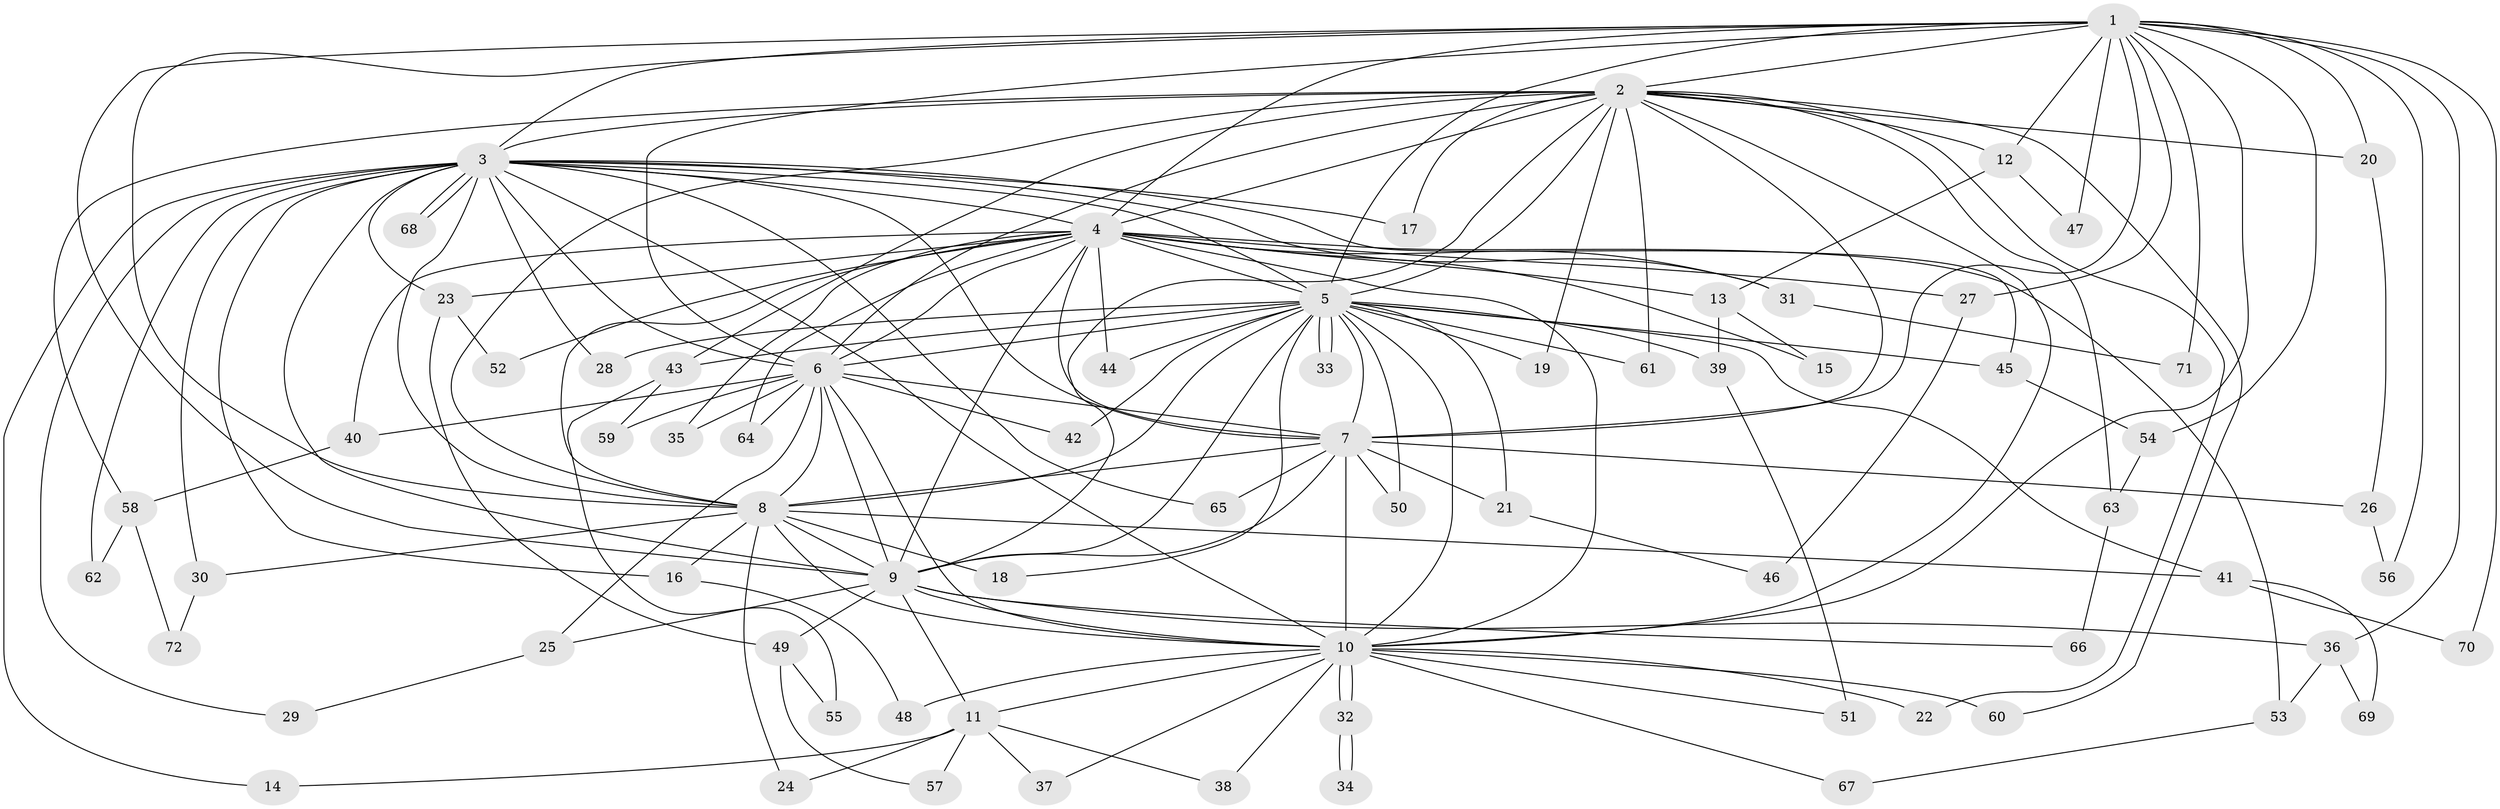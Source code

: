 // coarse degree distribution, {11: 0.13636363636363635, 10: 0.09090909090909091, 9: 0.09090909090909091, 15: 0.045454545454545456, 12: 0.045454545454545456, 5: 0.22727272727272727, 8: 0.045454545454545456, 3: 0.18181818181818182, 1: 0.045454545454545456, 6: 0.045454545454545456, 2: 0.045454545454545456}
// Generated by graph-tools (version 1.1) at 2025/49/03/04/25 22:49:28]
// undirected, 72 vertices, 169 edges
graph export_dot {
  node [color=gray90,style=filled];
  1;
  2;
  3;
  4;
  5;
  6;
  7;
  8;
  9;
  10;
  11;
  12;
  13;
  14;
  15;
  16;
  17;
  18;
  19;
  20;
  21;
  22;
  23;
  24;
  25;
  26;
  27;
  28;
  29;
  30;
  31;
  32;
  33;
  34;
  35;
  36;
  37;
  38;
  39;
  40;
  41;
  42;
  43;
  44;
  45;
  46;
  47;
  48;
  49;
  50;
  51;
  52;
  53;
  54;
  55;
  56;
  57;
  58;
  59;
  60;
  61;
  62;
  63;
  64;
  65;
  66;
  67;
  68;
  69;
  70;
  71;
  72;
  1 -- 2;
  1 -- 3;
  1 -- 4;
  1 -- 5;
  1 -- 6;
  1 -- 7;
  1 -- 8;
  1 -- 9;
  1 -- 10;
  1 -- 12;
  1 -- 20;
  1 -- 27;
  1 -- 36;
  1 -- 47;
  1 -- 54;
  1 -- 56;
  1 -- 70;
  1 -- 71;
  2 -- 3;
  2 -- 4;
  2 -- 5;
  2 -- 6;
  2 -- 7;
  2 -- 8;
  2 -- 9;
  2 -- 10;
  2 -- 12;
  2 -- 17;
  2 -- 19;
  2 -- 20;
  2 -- 22;
  2 -- 43;
  2 -- 58;
  2 -- 60;
  2 -- 61;
  2 -- 63;
  3 -- 4;
  3 -- 5;
  3 -- 6;
  3 -- 7;
  3 -- 8;
  3 -- 9;
  3 -- 10;
  3 -- 14;
  3 -- 16;
  3 -- 17;
  3 -- 23;
  3 -- 28;
  3 -- 29;
  3 -- 30;
  3 -- 31;
  3 -- 45;
  3 -- 62;
  3 -- 65;
  3 -- 68;
  3 -- 68;
  4 -- 5;
  4 -- 6;
  4 -- 7;
  4 -- 8;
  4 -- 9;
  4 -- 10;
  4 -- 13;
  4 -- 15;
  4 -- 23;
  4 -- 27;
  4 -- 31;
  4 -- 35;
  4 -- 40;
  4 -- 44;
  4 -- 52;
  4 -- 53;
  4 -- 64;
  5 -- 6;
  5 -- 7;
  5 -- 8;
  5 -- 9;
  5 -- 10;
  5 -- 18;
  5 -- 19;
  5 -- 21;
  5 -- 28;
  5 -- 33;
  5 -- 33;
  5 -- 39;
  5 -- 41;
  5 -- 42;
  5 -- 43;
  5 -- 44;
  5 -- 45;
  5 -- 50;
  5 -- 61;
  6 -- 7;
  6 -- 8;
  6 -- 9;
  6 -- 10;
  6 -- 25;
  6 -- 35;
  6 -- 40;
  6 -- 42;
  6 -- 59;
  6 -- 64;
  7 -- 8;
  7 -- 9;
  7 -- 10;
  7 -- 21;
  7 -- 26;
  7 -- 50;
  7 -- 65;
  8 -- 9;
  8 -- 10;
  8 -- 16;
  8 -- 18;
  8 -- 24;
  8 -- 30;
  8 -- 41;
  9 -- 10;
  9 -- 11;
  9 -- 25;
  9 -- 36;
  9 -- 49;
  9 -- 66;
  10 -- 11;
  10 -- 22;
  10 -- 32;
  10 -- 32;
  10 -- 37;
  10 -- 38;
  10 -- 48;
  10 -- 51;
  10 -- 60;
  10 -- 67;
  11 -- 14;
  11 -- 24;
  11 -- 37;
  11 -- 38;
  11 -- 57;
  12 -- 13;
  12 -- 47;
  13 -- 15;
  13 -- 39;
  16 -- 48;
  20 -- 26;
  21 -- 46;
  23 -- 49;
  23 -- 52;
  25 -- 29;
  26 -- 56;
  27 -- 46;
  30 -- 72;
  31 -- 71;
  32 -- 34;
  32 -- 34;
  36 -- 53;
  36 -- 69;
  39 -- 51;
  40 -- 58;
  41 -- 69;
  41 -- 70;
  43 -- 55;
  43 -- 59;
  45 -- 54;
  49 -- 55;
  49 -- 57;
  53 -- 67;
  54 -- 63;
  58 -- 62;
  58 -- 72;
  63 -- 66;
}
